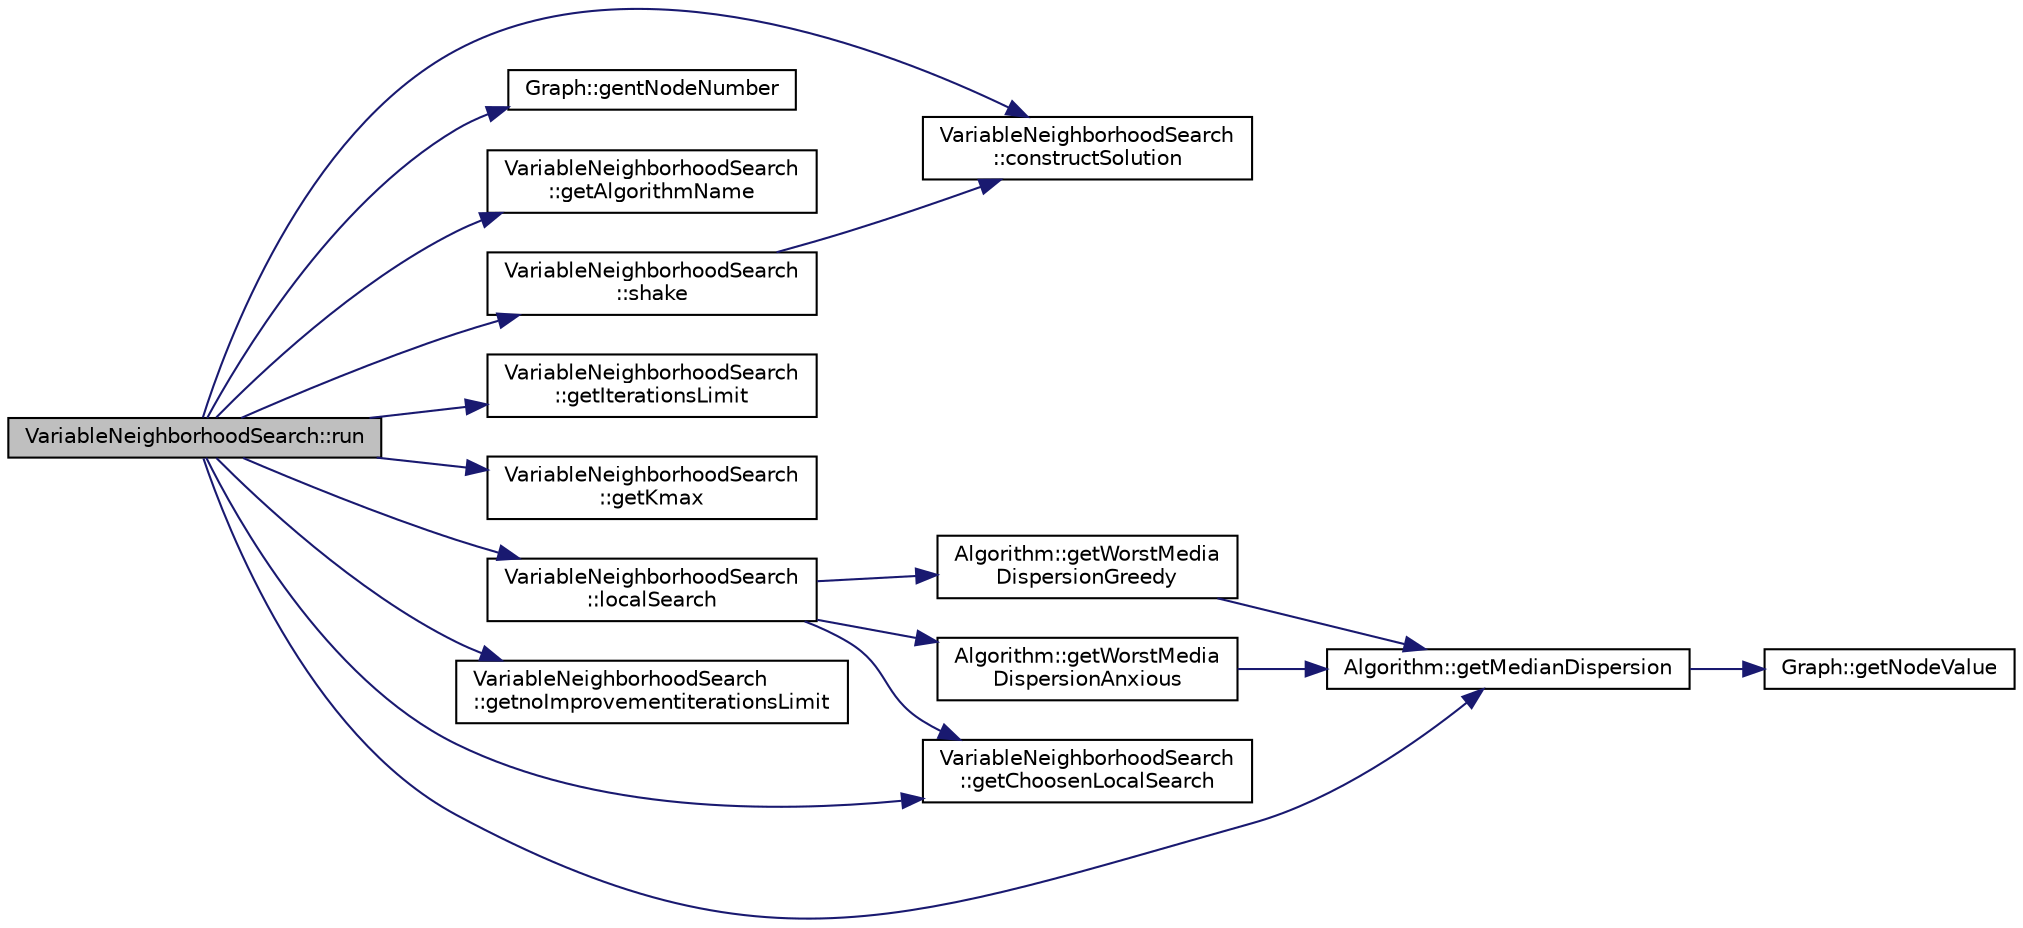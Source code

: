digraph "VariableNeighborhoodSearch::run"
{
 // LATEX_PDF_SIZE
  edge [fontname="Helvetica",fontsize="10",labelfontname="Helvetica",labelfontsize="10"];
  node [fontname="Helvetica",fontsize="10",shape=record];
  rankdir="LR";
  Node1 [label="VariableNeighborhoodSearch::run",height=0.2,width=0.4,color="black", fillcolor="grey75", style="filled", fontcolor="black",tooltip="Representa el método que va a realizar la ejecución del algorimo GVNS, para ello se va a partir de un..."];
  Node1 -> Node2 [color="midnightblue",fontsize="10",style="solid",fontname="Helvetica"];
  Node2 [label="VariableNeighborhoodSearch\l::constructSolution",height=0.2,width=0.4,color="black", fillcolor="white", style="filled",URL="$class_variable_neighborhood_search.html#ae90362e88ab783f076b3da025bac0014",tooltip="Se encarga de construir la solución, para ello se ha generado un número aleatorio entre el número tot..."];
  Node1 -> Node3 [color="midnightblue",fontsize="10",style="solid",fontname="Helvetica"];
  Node3 [label="Graph::gentNodeNumber",height=0.2,width=0.4,color="black", fillcolor="white", style="filled",URL="$class_graph.html#ad9f5e20160d26c4d0ba59c4a8270b493",tooltip="Se encarga de devolver el número de nodos del grafo."];
  Node1 -> Node4 [color="midnightblue",fontsize="10",style="solid",fontname="Helvetica"];
  Node4 [label="VariableNeighborhoodSearch\l::getAlgorithmName",height=0.2,width=0.4,color="black", fillcolor="white", style="filled",URL="$class_variable_neighborhood_search.html#aa545a238609462a4e45120dbc7c10cde",tooltip="Devuelve el nombre del algoritmo."];
  Node1 -> Node5 [color="midnightblue",fontsize="10",style="solid",fontname="Helvetica"];
  Node5 [label="VariableNeighborhoodSearch\l::getChoosenLocalSearch",height=0.2,width=0.4,color="black", fillcolor="white", style="filled",URL="$class_variable_neighborhood_search.html#ac4d34acb040a0a72440f7065d453b1b5",tooltip="Devuelve la búsqueda local que se ha seleccionado."];
  Node1 -> Node6 [color="midnightblue",fontsize="10",style="solid",fontname="Helvetica"];
  Node6 [label="VariableNeighborhoodSearch\l::getIterationsLimit",height=0.2,width=0.4,color="black", fillcolor="white", style="filled",URL="$class_variable_neighborhood_search.html#af731669d721090aec1cdb79c4f8da891",tooltip="Devuelve el límite de iteraciones."];
  Node1 -> Node7 [color="midnightblue",fontsize="10",style="solid",fontname="Helvetica"];
  Node7 [label="VariableNeighborhoodSearch\l::getKmax",height=0.2,width=0.4,color="black", fillcolor="white", style="filled",URL="$class_variable_neighborhood_search.html#aa6daf77e6bafdd0991a07ba116f2a788",tooltip="Devvuelve el tamaño del entorno máximo."];
  Node1 -> Node8 [color="midnightblue",fontsize="10",style="solid",fontname="Helvetica"];
  Node8 [label="Algorithm::getMedianDispersion",height=0.2,width=0.4,color="black", fillcolor="white", style="filled",URL="$class_algorithm.html#a675939191b1136107cd43634d6c9df18",tooltip="Este método se encarga de determinar la dispersión media, que se define por: Σi,j∈S d(i,..."];
  Node8 -> Node9 [color="midnightblue",fontsize="10",style="solid",fontname="Helvetica"];
  Node9 [label="Graph::getNodeValue",height=0.2,width=0.4,color="black", fillcolor="white", style="filled",URL="$class_graph.html#ae20c9adb9e7aa7773656d6d6fbdaa5e1",tooltip="Se encarga de devolver el valor de la distancia que hay entre el nodo position."];
  Node1 -> Node10 [color="midnightblue",fontsize="10",style="solid",fontname="Helvetica"];
  Node10 [label="VariableNeighborhoodSearch\l::getnoImprovementiterationsLimit",height=0.2,width=0.4,color="black", fillcolor="white", style="filled",URL="$class_variable_neighborhood_search.html#a2a9260611826afa9fc98e533f4e14fcd",tooltip="Obtiene el número de iteracions sin mejora."];
  Node1 -> Node11 [color="midnightblue",fontsize="10",style="solid",fontname="Helvetica"];
  Node11 [label="VariableNeighborhoodSearch\l::localSearch",height=0.2,width=0.4,color="black", fillcolor="white", style="filled",URL="$class_variable_neighborhood_search.html#a9eae863f1a404d79215d1ad9d2134253",tooltip="Representa la búsqueda local greedy."];
  Node11 -> Node5 [color="midnightblue",fontsize="10",style="solid",fontname="Helvetica"];
  Node11 -> Node12 [color="midnightblue",fontsize="10",style="solid",fontname="Helvetica"];
  Node12 [label="Algorithm::getWorstMedia\lDispersionAnxious",height=0.2,width=0.4,color="black", fillcolor="white", style="filled",URL="$class_algorithm.html#a9ba2b3302571277bac3eeb1070cf3cb2",tooltip="Esta funcion se va a encargar de devolver el valor peor de la dispersión media, se aplica de forma an..."];
  Node12 -> Node8 [color="midnightblue",fontsize="10",style="solid",fontname="Helvetica"];
  Node11 -> Node13 [color="midnightblue",fontsize="10",style="solid",fontname="Helvetica"];
  Node13 [label="Algorithm::getWorstMedia\lDispersionGreedy",height=0.2,width=0.4,color="black", fillcolor="white", style="filled",URL="$class_algorithm.html#a94433d3be0e1f212f4fb5ea6a360d528",tooltip="Esta funcion se va a encargar de devolver el valor peor de la dispersión media, se aplica de forma gr..."];
  Node13 -> Node8 [color="midnightblue",fontsize="10",style="solid",fontname="Helvetica"];
  Node1 -> Node14 [color="midnightblue",fontsize="10",style="solid",fontname="Helvetica"];
  Node14 [label="VariableNeighborhoodSearch\l::shake",height=0.2,width=0.4,color="black", fillcolor="white", style="filled",URL="$class_variable_neighborhood_search.html#a05f4646dcde00cb2efd2f41c34b40465",tooltip="Esta es la función encargada de coger una solución aleatoria en un determinado entorno."];
  Node14 -> Node2 [color="midnightblue",fontsize="10",style="solid",fontname="Helvetica"];
}
